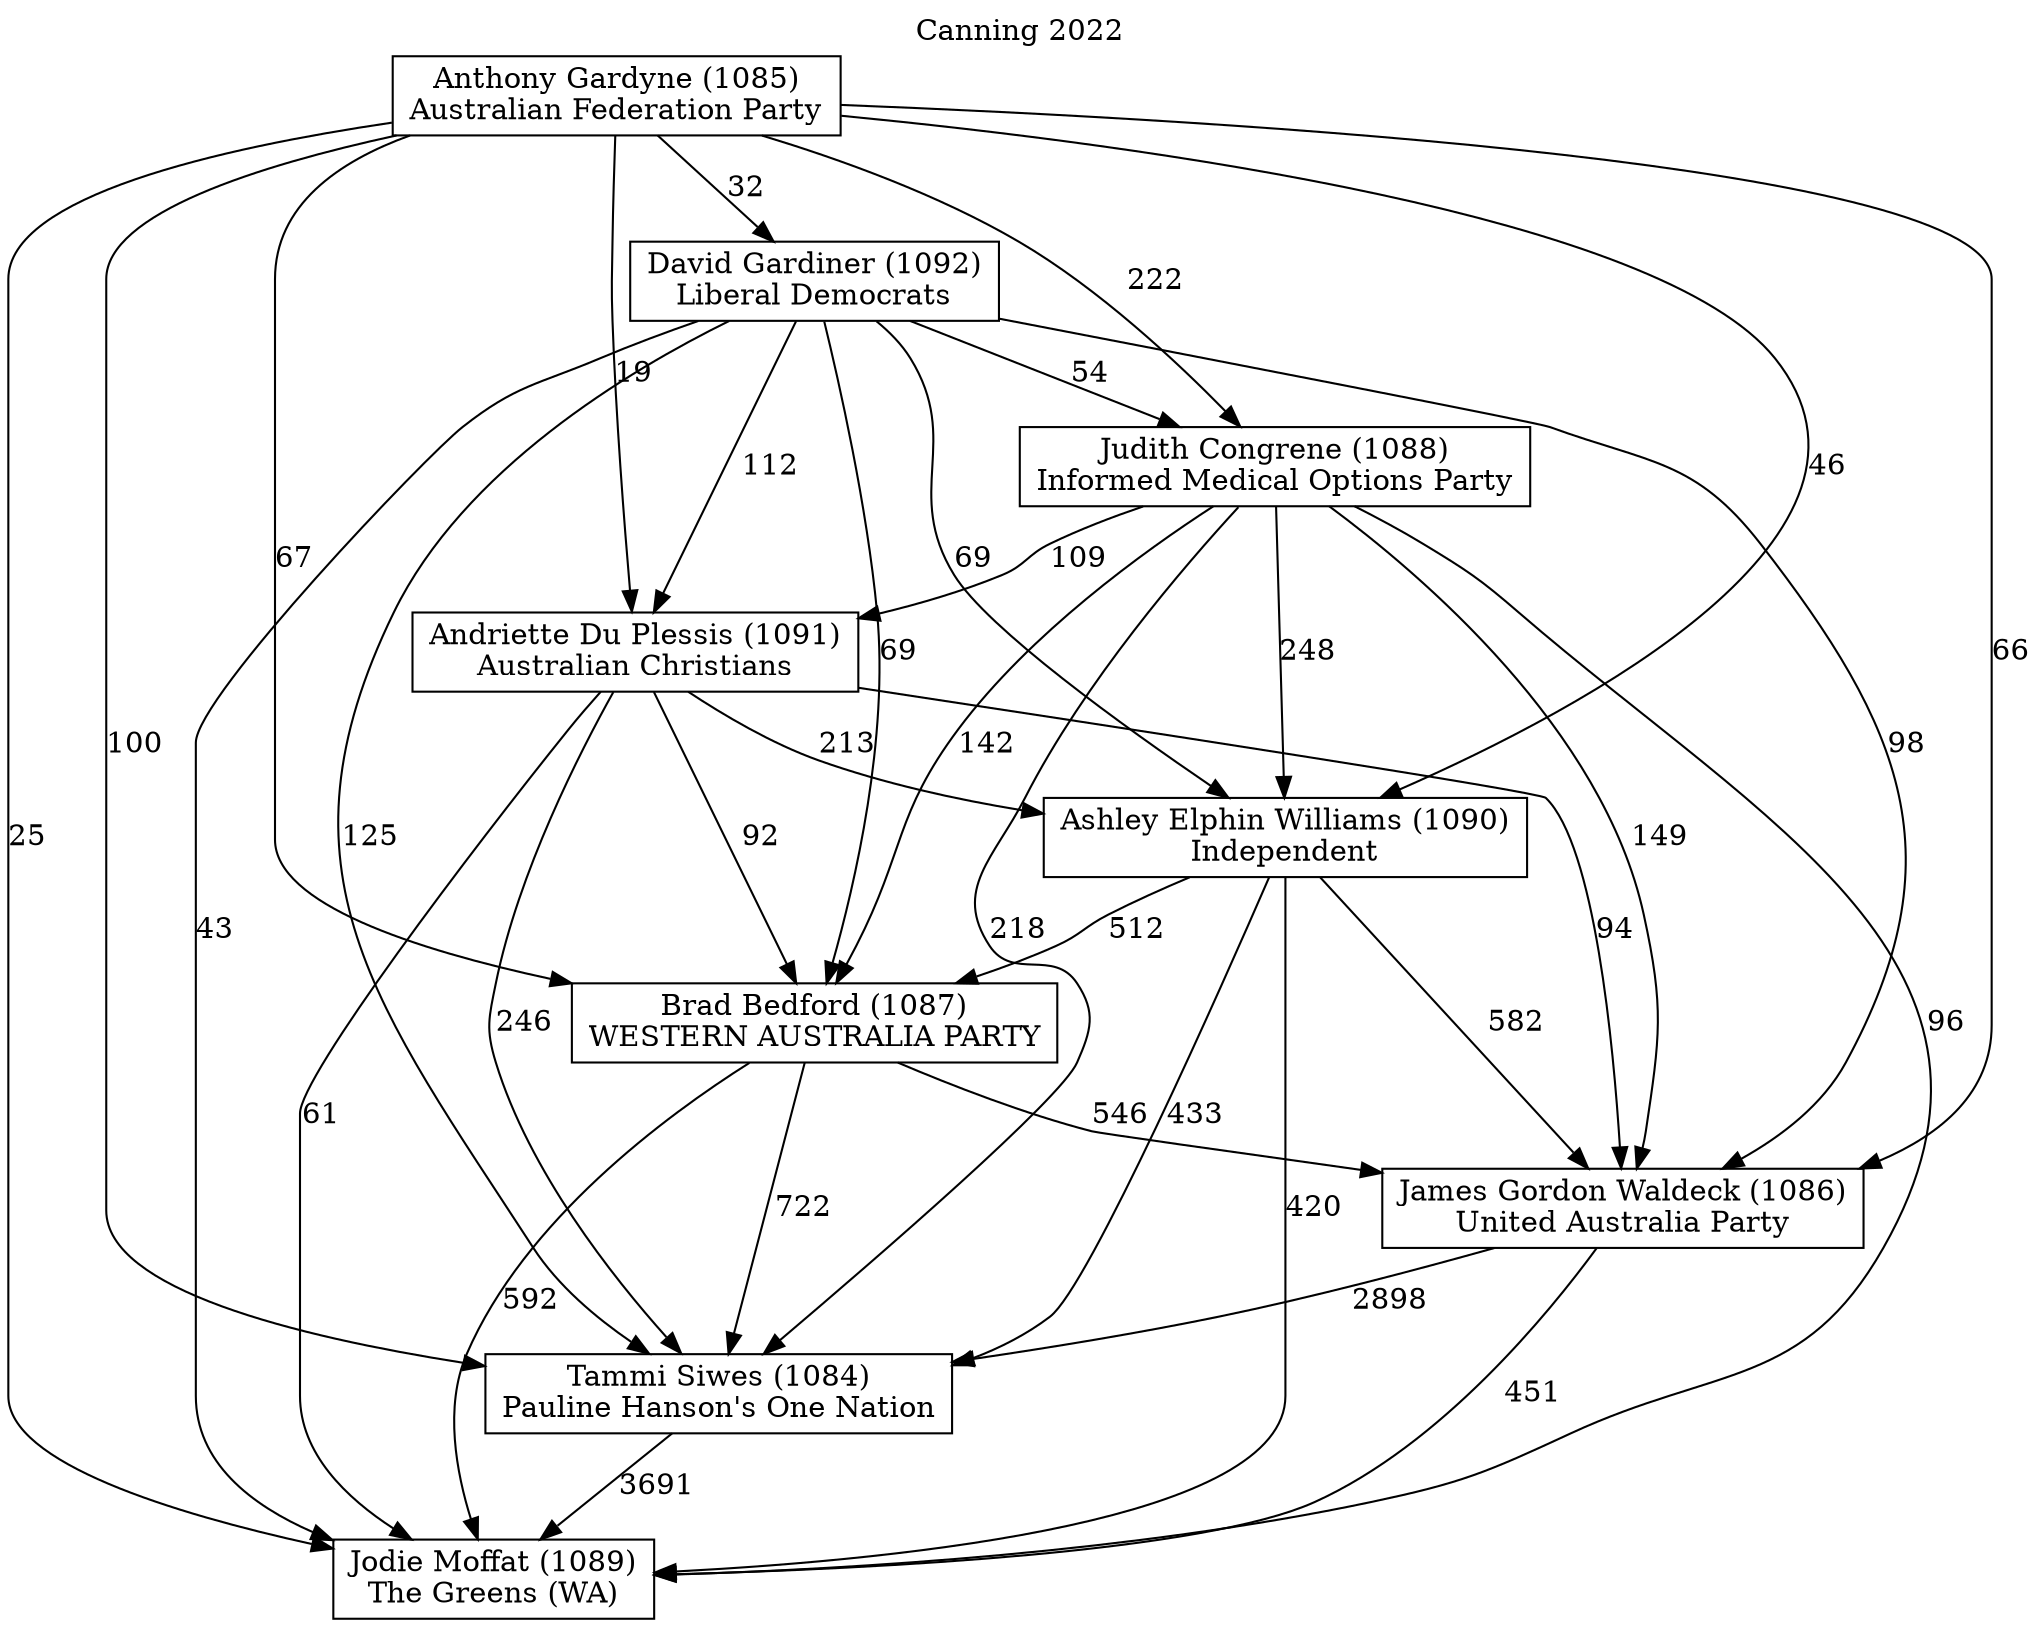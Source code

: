 // House preference flow
digraph "Jodie Moffat (1089)_Canning_2022" {
	graph [label="Canning 2022" labelloc=t mclimit=10]
	node [shape=box]
	"Anthony Gardyne (1085)" [label="Anthony Gardyne (1085)
Australian Federation Party"]
	"Andriette Du Plessis (1091)" [label="Andriette Du Plessis (1091)
Australian Christians"]
	"Brad Bedford (1087)" [label="Brad Bedford (1087)
WESTERN AUSTRALIA PARTY"]
	"Tammi Siwes (1084)" [label="Tammi Siwes (1084)
Pauline Hanson's One Nation"]
	"David Gardiner (1092)" [label="David Gardiner (1092)
Liberal Democrats"]
	"Ashley Elphin Williams (1090)" [label="Ashley Elphin Williams (1090)
Independent"]
	"Judith Congrene (1088)" [label="Judith Congrene (1088)
Informed Medical Options Party"]
	"Jodie Moffat (1089)" [label="Jodie Moffat (1089)
The Greens (WA)"]
	"James Gordon Waldeck (1086)" [label="James Gordon Waldeck (1086)
United Australia Party"]
	"Judith Congrene (1088)" -> "Jodie Moffat (1089)" [label=96]
	"Judith Congrene (1088)" -> "Ashley Elphin Williams (1090)" [label=248]
	"David Gardiner (1092)" -> "Jodie Moffat (1089)" [label=43]
	"Tammi Siwes (1084)" -> "Jodie Moffat (1089)" [label=3691]
	"Judith Congrene (1088)" -> "Andriette Du Plessis (1091)" [label=109]
	"Ashley Elphin Williams (1090)" -> "Brad Bedford (1087)" [label=512]
	"Andriette Du Plessis (1091)" -> "Ashley Elphin Williams (1090)" [label=213]
	"James Gordon Waldeck (1086)" -> "Jodie Moffat (1089)" [label=451]
	"Judith Congrene (1088)" -> "Tammi Siwes (1084)" [label=218]
	"Anthony Gardyne (1085)" -> "Brad Bedford (1087)" [label=67]
	"Anthony Gardyne (1085)" -> "Jodie Moffat (1089)" [label=25]
	"Brad Bedford (1087)" -> "James Gordon Waldeck (1086)" [label=546]
	"James Gordon Waldeck (1086)" -> "Tammi Siwes (1084)" [label=2898]
	"David Gardiner (1092)" -> "James Gordon Waldeck (1086)" [label=98]
	"David Gardiner (1092)" -> "Tammi Siwes (1084)" [label=125]
	"Judith Congrene (1088)" -> "Brad Bedford (1087)" [label=142]
	"Anthony Gardyne (1085)" -> "Ashley Elphin Williams (1090)" [label=46]
	"Ashley Elphin Williams (1090)" -> "James Gordon Waldeck (1086)" [label=582]
	"Brad Bedford (1087)" -> "Tammi Siwes (1084)" [label=722]
	"David Gardiner (1092)" -> "Brad Bedford (1087)" [label=69]
	"Anthony Gardyne (1085)" -> "James Gordon Waldeck (1086)" [label=66]
	"Ashley Elphin Williams (1090)" -> "Tammi Siwes (1084)" [label=433]
	"David Gardiner (1092)" -> "Andriette Du Plessis (1091)" [label=112]
	"Judith Congrene (1088)" -> "James Gordon Waldeck (1086)" [label=149]
	"Brad Bedford (1087)" -> "Jodie Moffat (1089)" [label=592]
	"Andriette Du Plessis (1091)" -> "James Gordon Waldeck (1086)" [label=94]
	"David Gardiner (1092)" -> "Judith Congrene (1088)" [label=54]
	"Anthony Gardyne (1085)" -> "Tammi Siwes (1084)" [label=100]
	"David Gardiner (1092)" -> "Ashley Elphin Williams (1090)" [label=69]
	"Anthony Gardyne (1085)" -> "David Gardiner (1092)" [label=32]
	"Andriette Du Plessis (1091)" -> "Brad Bedford (1087)" [label=92]
	"Anthony Gardyne (1085)" -> "Andriette Du Plessis (1091)" [label=19]
	"Andriette Du Plessis (1091)" -> "Jodie Moffat (1089)" [label=61]
	"Andriette Du Plessis (1091)" -> "Tammi Siwes (1084)" [label=246]
	"Anthony Gardyne (1085)" -> "Judith Congrene (1088)" [label=222]
	"Ashley Elphin Williams (1090)" -> "Jodie Moffat (1089)" [label=420]
}
